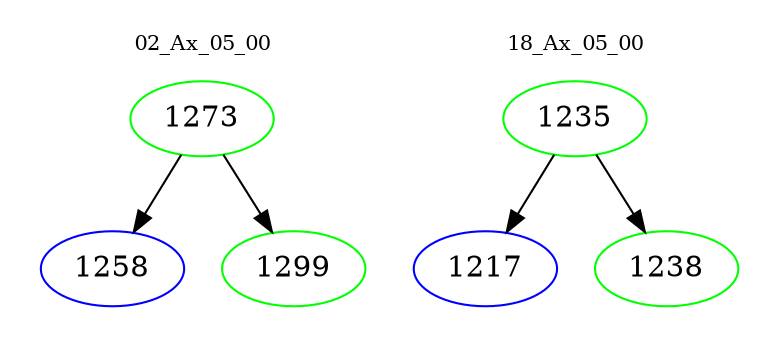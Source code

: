 digraph{
subgraph cluster_0 {
color = white
label = "02_Ax_05_00";
fontsize=10;
T0_1273 [label="1273", color="green"]
T0_1273 -> T0_1258 [color="black"]
T0_1258 [label="1258", color="blue"]
T0_1273 -> T0_1299 [color="black"]
T0_1299 [label="1299", color="green"]
}
subgraph cluster_1 {
color = white
label = "18_Ax_05_00";
fontsize=10;
T1_1235 [label="1235", color="green"]
T1_1235 -> T1_1217 [color="black"]
T1_1217 [label="1217", color="blue"]
T1_1235 -> T1_1238 [color="black"]
T1_1238 [label="1238", color="green"]
}
}
